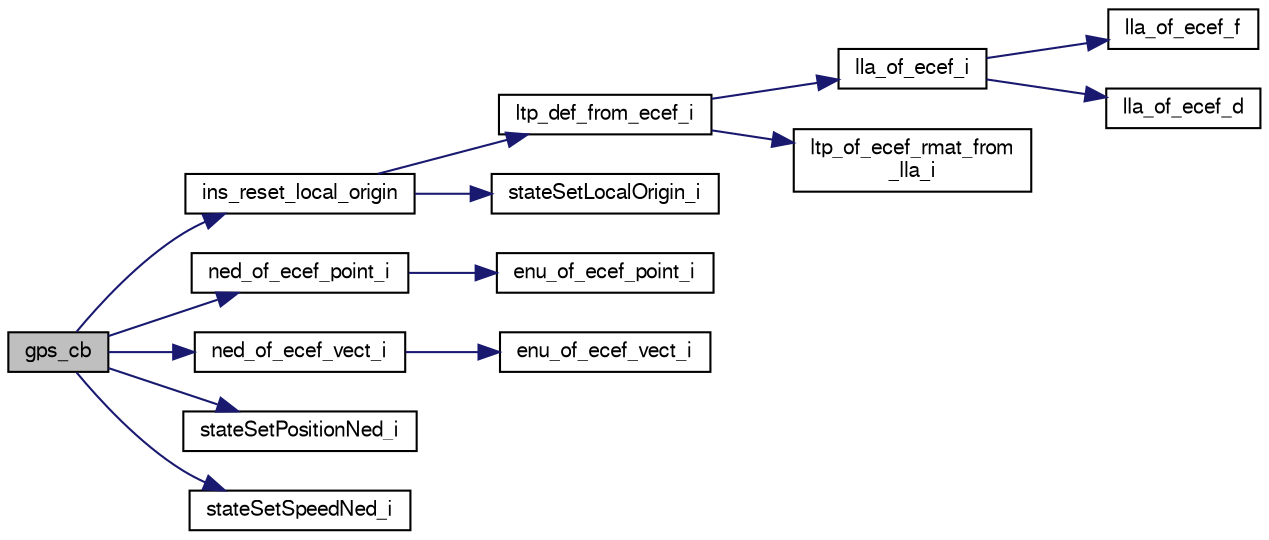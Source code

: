 digraph "gps_cb"
{
  edge [fontname="FreeSans",fontsize="10",labelfontname="FreeSans",labelfontsize="10"];
  node [fontname="FreeSans",fontsize="10",shape=record];
  rankdir="LR";
  Node1 [label="gps_cb",height=0.2,width=0.4,color="black", fillcolor="grey75", style="filled", fontcolor="black"];
  Node1 -> Node2 [color="midnightblue",fontsize="10",style="solid",fontname="FreeSans"];
  Node2 [label="ins_reset_local_origin",height=0.2,width=0.4,color="black", fillcolor="white", style="filled",URL="$ins__gps__passthrough_8c.html#a14cb66a86c67d8b9216a8c12f58c311b",tooltip="INS local origin reset. "];
  Node2 -> Node3 [color="midnightblue",fontsize="10",style="solid",fontname="FreeSans"];
  Node3 [label="ltp_def_from_ecef_i",height=0.2,width=0.4,color="black", fillcolor="white", style="filled",URL="$group__math__geodetic__int.html#ga5afd098a83e572b854e157486ccb569f"];
  Node3 -> Node4 [color="midnightblue",fontsize="10",style="solid",fontname="FreeSans"];
  Node4 [label="lla_of_ecef_i",height=0.2,width=0.4,color="black", fillcolor="white", style="filled",URL="$group__math__geodetic__int.html#gaea47a32071c2427f895fcb1df32c4e23",tooltip="Convert a ECEF to LLA. "];
  Node4 -> Node5 [color="midnightblue",fontsize="10",style="solid",fontname="FreeSans"];
  Node5 [label="lla_of_ecef_f",height=0.2,width=0.4,color="black", fillcolor="white", style="filled",URL="$pprz__geodetic__float_8c.html#adecd186d51b41b09f0cad928c0d2f68e"];
  Node4 -> Node6 [color="midnightblue",fontsize="10",style="solid",fontname="FreeSans"];
  Node6 [label="lla_of_ecef_d",height=0.2,width=0.4,color="black", fillcolor="white", style="filled",URL="$group__math__geodetic__double.html#ga9d3464ccabcd97db9fb4e1c7d25dfe16"];
  Node3 -> Node7 [color="midnightblue",fontsize="10",style="solid",fontname="FreeSans"];
  Node7 [label="ltp_of_ecef_rmat_from\l_lla_i",height=0.2,width=0.4,color="black", fillcolor="white", style="filled",URL="$group__math__geodetic__int.html#ga6b7ff6661d7385053cc297340d6a5cc9"];
  Node2 -> Node8 [color="midnightblue",fontsize="10",style="solid",fontname="FreeSans"];
  Node8 [label="stateSetLocalOrigin_i",height=0.2,width=0.4,color="black", fillcolor="white", style="filled",URL="$group__state__position.html#gacc086fcd500269371c8c6eabbf3d557e",tooltip="Set the local (flat earth) coordinate frame origin (int). "];
  Node1 -> Node9 [color="midnightblue",fontsize="10",style="solid",fontname="FreeSans"];
  Node9 [label="ned_of_ecef_point_i",height=0.2,width=0.4,color="black", fillcolor="white", style="filled",URL="$group__math__geodetic__int.html#ga9307e97057d51e781def8a03dea804f6",tooltip="Convert a point from ECEF to local NED. "];
  Node9 -> Node10 [color="midnightblue",fontsize="10",style="solid",fontname="FreeSans"];
  Node10 [label="enu_of_ecef_point_i",height=0.2,width=0.4,color="black", fillcolor="white", style="filled",URL="$group__math__geodetic__int.html#ga85bcbfc73a43b120465422ec55647573",tooltip="Convert a point from ECEF to local ENU. "];
  Node1 -> Node11 [color="midnightblue",fontsize="10",style="solid",fontname="FreeSans"];
  Node11 [label="ned_of_ecef_vect_i",height=0.2,width=0.4,color="black", fillcolor="white", style="filled",URL="$group__math__geodetic__int.html#gab4eda479f4c01e96082d8a352f16cfea",tooltip="Rotate a vector from ECEF to NED. "];
  Node11 -> Node12 [color="midnightblue",fontsize="10",style="solid",fontname="FreeSans"];
  Node12 [label="enu_of_ecef_vect_i",height=0.2,width=0.4,color="black", fillcolor="white", style="filled",URL="$group__math__geodetic__int.html#gaf0ee62cd162ca87bc294be6cfd107986",tooltip="Rotate a vector from ECEF to ENU. "];
  Node1 -> Node13 [color="midnightblue",fontsize="10",style="solid",fontname="FreeSans"];
  Node13 [label="stateSetPositionNed_i",height=0.2,width=0.4,color="black", fillcolor="white", style="filled",URL="$group__state__position.html#ga83bd9c7ef9bfff9ff41a5d290be52438",tooltip="Set position from local NED coordinates (int). "];
  Node1 -> Node14 [color="midnightblue",fontsize="10",style="solid",fontname="FreeSans"];
  Node14 [label="stateSetSpeedNed_i",height=0.2,width=0.4,color="black", fillcolor="white", style="filled",URL="$group__state__velocity.html#gaa6cbe14043ae394f4994ac02bee85644",tooltip="Set ground speed in local NED coordinates (int). "];
}
